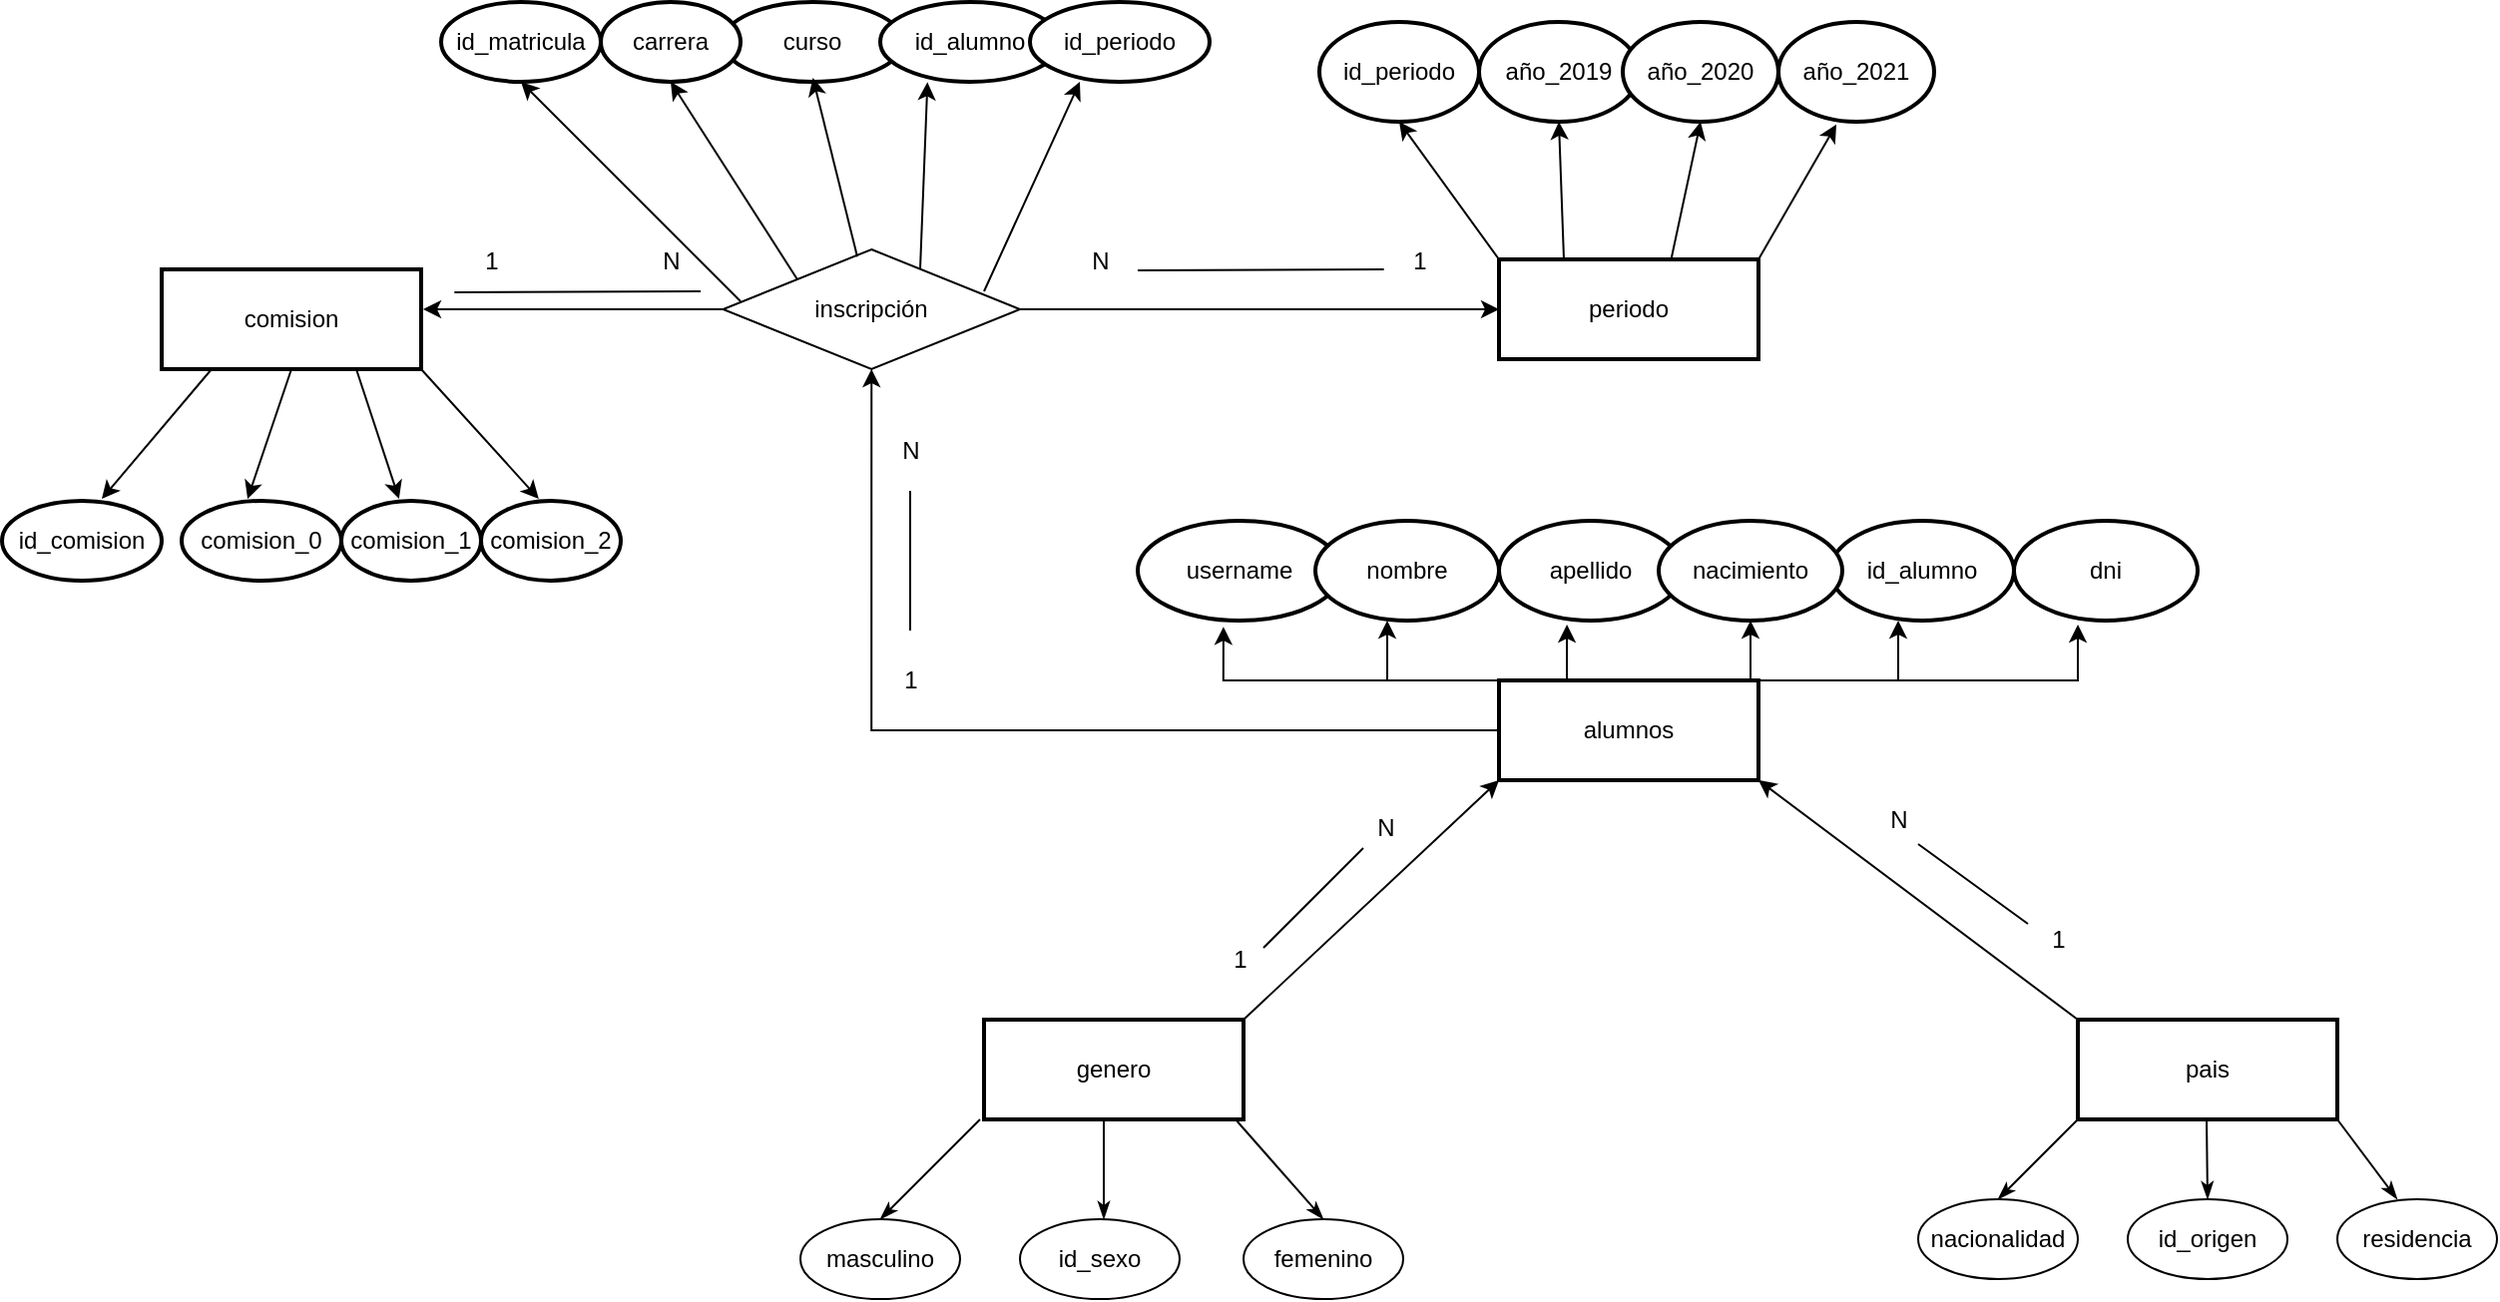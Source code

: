 <mxfile version="20.6.0" type="github">
  <diagram id="R2lEEEUBdFMjLlhIrx00" name="Page-1">
    <mxGraphModel dx="2491" dy="3411" grid="1" gridSize="10" guides="1" tooltips="1" connect="1" arrows="1" fold="1" page="1" pageScale="1" pageWidth="1100" pageHeight="850" background="#ffffff" math="0" shadow="0" extFonts="Permanent Marker^https://fonts.googleapis.com/css?family=Permanent+Marker">
      <root>
        <mxCell id="0" />
        <mxCell id="1" parent="0" />
        <mxCell id="P7RZuyyVcovGChBNpJfx-43" style="edgeStyle=orthogonalEdgeStyle;rounded=0;orthogonalLoop=1;jettySize=auto;html=1;exitX=0.25;exitY=0;exitDx=0;exitDy=0;" parent="1" source="P7RZuyyVcovGChBNpJfx-33" edge="1">
          <mxGeometry relative="1" as="geometry">
            <mxPoint x="64" y="-2060" as="targetPoint" />
            <Array as="points">
              <mxPoint x="64" y="-2030" />
            </Array>
          </mxGeometry>
        </mxCell>
        <mxCell id="P7RZuyyVcovGChBNpJfx-49" style="edgeStyle=orthogonalEdgeStyle;rounded=0;orthogonalLoop=1;jettySize=auto;html=1;exitX=1;exitY=0;exitDx=0;exitDy=0;" parent="1" source="P7RZuyyVcovGChBNpJfx-33" edge="1">
          <mxGeometry relative="1" as="geometry">
            <mxPoint x="320" y="-2060" as="targetPoint" />
            <Array as="points">
              <mxPoint x="320" y="-2030" />
            </Array>
          </mxGeometry>
        </mxCell>
        <mxCell id="P7RZuyyVcovGChBNpJfx-56" style="edgeStyle=orthogonalEdgeStyle;rounded=0;orthogonalLoop=1;jettySize=auto;html=1;exitX=1;exitY=0;exitDx=0;exitDy=0;entryX=0.348;entryY=1.04;entryDx=0;entryDy=0;entryPerimeter=0;" parent="1" source="P7RZuyyVcovGChBNpJfx-33" target="P7RZuyyVcovGChBNpJfx-57" edge="1">
          <mxGeometry relative="1" as="geometry">
            <mxPoint x="410" y="-2045" as="targetPoint" />
            <Array as="points">
              <mxPoint x="410" y="-2030" />
            </Array>
          </mxGeometry>
        </mxCell>
        <mxCell id="No7zWXWMWcnc-TDsIeM8-2" style="edgeStyle=orthogonalEdgeStyle;rounded=0;orthogonalLoop=1;jettySize=auto;html=1;entryX=0.5;entryY=1;entryDx=0;entryDy=0;" parent="1" source="P7RZuyyVcovGChBNpJfx-33" target="UTqYSlypCJ8h2DXwA_8x-15" edge="1">
          <mxGeometry relative="1" as="geometry">
            <mxPoint x="-203" y="-2186" as="targetPoint" />
          </mxGeometry>
        </mxCell>
        <mxCell id="_b9LV1kXeyYT_ge-62SJ-8" style="edgeStyle=orthogonalEdgeStyle;rounded=0;orthogonalLoop=1;jettySize=auto;html=1;exitX=1;exitY=0;exitDx=0;exitDy=0;entryX=0.5;entryY=1;entryDx=0;entryDy=0;" parent="1" source="P7RZuyyVcovGChBNpJfx-33" target="_b9LV1kXeyYT_ge-62SJ-6" edge="1">
          <mxGeometry relative="1" as="geometry" />
        </mxCell>
        <mxCell id="_b9LV1kXeyYT_ge-62SJ-12" style="edgeStyle=orthogonalEdgeStyle;rounded=0;orthogonalLoop=1;jettySize=auto;html=1;exitX=0;exitY=0;exitDx=0;exitDy=0;entryX=0.421;entryY=1.062;entryDx=0;entryDy=0;entryPerimeter=0;" parent="1" source="P7RZuyyVcovGChBNpJfx-33" target="P7RZuyyVcovGChBNpJfx-34" edge="1">
          <mxGeometry relative="1" as="geometry">
            <Array as="points">
              <mxPoint x="-18" y="-2030" />
            </Array>
          </mxGeometry>
        </mxCell>
        <mxCell id="P7RZuyyVcovGChBNpJfx-33" value="alumnos" style="rounded=0;whiteSpace=wrap;html=1;strokeWidth=2;" parent="1" vertex="1">
          <mxGeometry x="120" y="-2030" width="130" height="50" as="geometry" />
        </mxCell>
        <mxCell id="P7RZuyyVcovGChBNpJfx-34" value="username" style="ellipse;whiteSpace=wrap;html=1;strokeWidth=2;" parent="1" vertex="1">
          <mxGeometry x="-61" y="-2110" width="102" height="50" as="geometry" />
        </mxCell>
        <mxCell id="P7RZuyyVcovGChBNpJfx-39" value="nombre" style="ellipse;whiteSpace=wrap;html=1;strokeWidth=2;" parent="1" vertex="1">
          <mxGeometry x="28" y="-2110" width="92" height="50" as="geometry" />
        </mxCell>
        <mxCell id="P7RZuyyVcovGChBNpJfx-46" style="edgeStyle=orthogonalEdgeStyle;rounded=0;orthogonalLoop=1;jettySize=auto;html=1;entryX=0.37;entryY=1.04;entryDx=0;entryDy=0;entryPerimeter=0;" parent="1" target="P7RZuyyVcovGChBNpJfx-47" edge="1">
          <mxGeometry relative="1" as="geometry">
            <mxPoint x="244" y="-2030" as="sourcePoint" />
          </mxGeometry>
        </mxCell>
        <mxCell id="P7RZuyyVcovGChBNpJfx-47" value="apellido" style="ellipse;whiteSpace=wrap;html=1;strokeWidth=2;" parent="1" vertex="1">
          <mxGeometry x="120" y="-2110" width="92" height="50" as="geometry" />
        </mxCell>
        <mxCell id="P7RZuyyVcovGChBNpJfx-51" value="id_alumno" style="ellipse;whiteSpace=wrap;html=1;strokeWidth=2;" parent="1" vertex="1">
          <mxGeometry x="286" y="-2110" width="92" height="50" as="geometry" />
        </mxCell>
        <mxCell id="P7RZuyyVcovGChBNpJfx-57" value="dni" style="ellipse;whiteSpace=wrap;html=1;strokeWidth=2;" parent="1" vertex="1">
          <mxGeometry x="378" y="-2110" width="92" height="50" as="geometry" />
        </mxCell>
        <mxCell id="rtn4qF55fu9jI-2fw3Xw-1" value="pais" style="rounded=0;whiteSpace=wrap;html=1;strokeWidth=2;" parent="1" vertex="1">
          <mxGeometry x="410" y="-1860" width="130" height="50" as="geometry" />
        </mxCell>
        <mxCell id="rtn4qF55fu9jI-2fw3Xw-3" value="genero" style="rounded=0;whiteSpace=wrap;html=1;strokeWidth=2;" parent="1" vertex="1">
          <mxGeometry x="-138" y="-1860" width="130" height="50" as="geometry" />
        </mxCell>
        <mxCell id="rtn4qF55fu9jI-2fw3Xw-7" value="" style="endArrow=none;html=1;rounded=0;startArrow=classicThin;startFill=1;" parent="1" edge="1">
          <mxGeometry width="50" height="50" relative="1" as="geometry">
            <mxPoint x="-190" y="-1760" as="sourcePoint" />
            <mxPoint x="-140" y="-1810" as="targetPoint" />
          </mxGeometry>
        </mxCell>
        <mxCell id="rtn4qF55fu9jI-2fw3Xw-8" value="masculino" style="ellipse;whiteSpace=wrap;html=1;" parent="1" vertex="1">
          <mxGeometry x="-230" y="-1760" width="80" height="40" as="geometry" />
        </mxCell>
        <mxCell id="rtn4qF55fu9jI-2fw3Xw-9" value="femenino" style="ellipse;whiteSpace=wrap;html=1;" parent="1" vertex="1">
          <mxGeometry x="-8" y="-1760" width="80" height="40" as="geometry" />
        </mxCell>
        <mxCell id="rtn4qF55fu9jI-2fw3Xw-10" value="" style="endArrow=none;html=1;rounded=0;startArrow=classicThin;startFill=1;exitX=0.5;exitY=0;exitDx=0;exitDy=0;" parent="1" source="rtn4qF55fu9jI-2fw3Xw-9" edge="1">
          <mxGeometry width="50" height="50" relative="1" as="geometry">
            <mxPoint x="42" y="-1764" as="sourcePoint" />
            <mxPoint x="-12" y="-1810" as="targetPoint" />
          </mxGeometry>
        </mxCell>
        <mxCell id="rtn4qF55fu9jI-2fw3Xw-14" value="" style="endArrow=none;html=1;rounded=0;startArrow=classicThin;startFill=1;" parent="1" edge="1">
          <mxGeometry width="50" height="50" relative="1" as="geometry">
            <mxPoint x="-78" y="-1760" as="sourcePoint" />
            <mxPoint x="-78" y="-1810" as="targetPoint" />
          </mxGeometry>
        </mxCell>
        <mxCell id="rtn4qF55fu9jI-2fw3Xw-15" value="id_sexo" style="ellipse;whiteSpace=wrap;html=1;" parent="1" vertex="1">
          <mxGeometry x="-120" y="-1760" width="80" height="40" as="geometry" />
        </mxCell>
        <mxCell id="rtn4qF55fu9jI-2fw3Xw-16" value="" style="endArrow=none;html=1;rounded=0;startArrow=classicThin;startFill=1;" parent="1" edge="1">
          <mxGeometry width="50" height="50" relative="1" as="geometry">
            <mxPoint x="475" y="-1770" as="sourcePoint" />
            <mxPoint x="474.5" y="-1810" as="targetPoint" />
          </mxGeometry>
        </mxCell>
        <mxCell id="rtn4qF55fu9jI-2fw3Xw-18" value="id_origen" style="ellipse;whiteSpace=wrap;html=1;" parent="1" vertex="1">
          <mxGeometry x="435" y="-1770" width="80" height="40" as="geometry" />
        </mxCell>
        <mxCell id="rtn4qF55fu9jI-2fw3Xw-19" value="" style="endArrow=none;html=1;rounded=0;startArrow=classicThin;startFill=1;" parent="1" edge="1">
          <mxGeometry width="50" height="50" relative="1" as="geometry">
            <mxPoint x="370" y="-1770" as="sourcePoint" />
            <mxPoint x="410" y="-1810" as="targetPoint" />
          </mxGeometry>
        </mxCell>
        <mxCell id="rtn4qF55fu9jI-2fw3Xw-20" value="nacionalidad" style="ellipse;whiteSpace=wrap;html=1;" parent="1" vertex="1">
          <mxGeometry x="330" y="-1770" width="80" height="40" as="geometry" />
        </mxCell>
        <mxCell id="rtn4qF55fu9jI-2fw3Xw-21" value="" style="endArrow=none;html=1;rounded=0;startArrow=classicThin;startFill=1;" parent="1" edge="1">
          <mxGeometry width="50" height="50" relative="1" as="geometry">
            <mxPoint x="570" y="-1770" as="sourcePoint" />
            <mxPoint x="540" y="-1810" as="targetPoint" />
          </mxGeometry>
        </mxCell>
        <mxCell id="rtn4qF55fu9jI-2fw3Xw-22" value="residencia" style="ellipse;whiteSpace=wrap;html=1;" parent="1" vertex="1">
          <mxGeometry x="540" y="-1770" width="80" height="40" as="geometry" />
        </mxCell>
        <mxCell id="a0SRRGbEDtVltzsN9R0g-1" value="" style="endArrow=classic;html=1;rounded=0;entryX=0;entryY=1;entryDx=0;entryDy=0;exitX=1;exitY=0;exitDx=0;exitDy=0;" parent="1" source="rtn4qF55fu9jI-2fw3Xw-3" target="P7RZuyyVcovGChBNpJfx-33" edge="1">
          <mxGeometry width="50" height="50" relative="1" as="geometry">
            <mxPoint x="20" y="-1860" as="sourcePoint" />
            <mxPoint x="70" y="-1910" as="targetPoint" />
          </mxGeometry>
        </mxCell>
        <mxCell id="a0SRRGbEDtVltzsN9R0g-2" value="" style="endArrow=classic;html=1;rounded=0;entryX=1;entryY=1;entryDx=0;entryDy=0;" parent="1" target="P7RZuyyVcovGChBNpJfx-33" edge="1">
          <mxGeometry width="50" height="50" relative="1" as="geometry">
            <mxPoint x="410" y="-1860" as="sourcePoint" />
            <mxPoint x="510" y="-1980" as="targetPoint" />
          </mxGeometry>
        </mxCell>
        <mxCell id="a0SRRGbEDtVltzsN9R0g-4" value="" style="endArrow=none;html=1;rounded=0;" parent="1" edge="1">
          <mxGeometry width="50" height="50" relative="1" as="geometry">
            <mxPoint x="2" y="-1896" as="sourcePoint" />
            <mxPoint x="52" y="-1946" as="targetPoint" />
          </mxGeometry>
        </mxCell>
        <mxCell id="a0SRRGbEDtVltzsN9R0g-6" value="" style="endArrow=none;html=1;rounded=0;" parent="1" edge="1">
          <mxGeometry width="50" height="50" relative="1" as="geometry">
            <mxPoint x="330" y="-1948" as="sourcePoint" />
            <mxPoint x="385" y="-1908" as="targetPoint" />
          </mxGeometry>
        </mxCell>
        <mxCell id="a0SRRGbEDtVltzsN9R0g-7" value="1" style="text;html=1;align=center;verticalAlign=middle;resizable=0;points=[];autosize=1;strokeColor=none;fillColor=none;" parent="1" vertex="1">
          <mxGeometry x="-25" y="-1905" width="30" height="30" as="geometry" />
        </mxCell>
        <mxCell id="a0SRRGbEDtVltzsN9R0g-8" value="N" style="text;html=1;align=center;verticalAlign=middle;resizable=0;points=[];autosize=1;strokeColor=none;fillColor=none;" parent="1" vertex="1">
          <mxGeometry x="48" y="-1971" width="30" height="30" as="geometry" />
        </mxCell>
        <mxCell id="a0SRRGbEDtVltzsN9R0g-9" value="1" style="text;html=1;align=center;verticalAlign=middle;resizable=0;points=[];autosize=1;strokeColor=none;fillColor=none;" parent="1" vertex="1">
          <mxGeometry x="385" y="-1915" width="30" height="30" as="geometry" />
        </mxCell>
        <mxCell id="a0SRRGbEDtVltzsN9R0g-10" value="N" style="text;html=1;align=center;verticalAlign=middle;resizable=0;points=[];autosize=1;strokeColor=none;fillColor=none;" parent="1" vertex="1">
          <mxGeometry x="305" y="-1975" width="30" height="30" as="geometry" />
        </mxCell>
        <mxCell id="qSFf1d8sSwgzxAx7nHoN-9" value="año_2019" style="ellipse;whiteSpace=wrap;html=1;strokeWidth=2;" parent="1" vertex="1">
          <mxGeometry x="110" y="-2360" width="80" height="50" as="geometry" />
        </mxCell>
        <mxCell id="qSFf1d8sSwgzxAx7nHoN-11" value="año_2020" style="ellipse;whiteSpace=wrap;html=1;strokeWidth=2;" parent="1" vertex="1">
          <mxGeometry x="182" y="-2360" width="78" height="50" as="geometry" />
        </mxCell>
        <mxCell id="qSFf1d8sSwgzxAx7nHoN-13" value="año_2021" style="ellipse;whiteSpace=wrap;html=1;strokeWidth=2;" parent="1" vertex="1">
          <mxGeometry x="260" y="-2360" width="78" height="50" as="geometry" />
        </mxCell>
        <mxCell id="qSFf1d8sSwgzxAx7nHoN-18" value="id_periodo" style="ellipse;whiteSpace=wrap;html=1;strokeWidth=2;" parent="1" vertex="1">
          <mxGeometry x="30" y="-2360" width="80" height="50" as="geometry" />
        </mxCell>
        <mxCell id="UTqYSlypCJ8h2DXwA_8x-11" style="edgeStyle=orthogonalEdgeStyle;rounded=0;orthogonalLoop=1;jettySize=auto;html=1;exitX=0;exitY=0.5;exitDx=0;exitDy=0;fontSize=12;" parent="1" edge="1">
          <mxGeometry relative="1" as="geometry">
            <mxPoint x="-267" y="-2216" as="sourcePoint" />
            <mxPoint x="-419" y="-2216" as="targetPoint" />
          </mxGeometry>
        </mxCell>
        <mxCell id="UTqYSlypCJ8h2DXwA_8x-4" value="id_matricula" style="ellipse;whiteSpace=wrap;html=1;strokeWidth=2;" parent="1" vertex="1">
          <mxGeometry x="-410" y="-2370" width="80" height="40" as="geometry" />
        </mxCell>
        <mxCell id="UTqYSlypCJ8h2DXwA_8x-6" value="curso" style="ellipse;whiteSpace=wrap;html=1;strokeWidth=2;" parent="1" vertex="1">
          <mxGeometry x="-268.75" y="-2370" width="90" height="40" as="geometry" />
        </mxCell>
        <mxCell id="UTqYSlypCJ8h2DXwA_8x-10" value="comision" style="rounded=0;whiteSpace=wrap;html=1;strokeWidth=2;fontSize=12;" parent="1" vertex="1">
          <mxGeometry x="-550" y="-2236" width="130" height="50" as="geometry" />
        </mxCell>
        <mxCell id="UTqYSlypCJ8h2DXwA_8x-12" value="carrera" style="ellipse;whiteSpace=wrap;html=1;strokeWidth=2;" parent="1" vertex="1">
          <mxGeometry x="-330" y="-2370" width="70" height="40" as="geometry" />
        </mxCell>
        <mxCell id="rUDQ77Y2c_F6qErk-yst-13" style="edgeStyle=orthogonalEdgeStyle;rounded=0;orthogonalLoop=1;jettySize=auto;html=1;exitX=1;exitY=0.5;exitDx=0;exitDy=0;entryX=0;entryY=0.5;entryDx=0;entryDy=0;" edge="1" parent="1" source="UTqYSlypCJ8h2DXwA_8x-15" target="rUDQ77Y2c_F6qErk-yst-12">
          <mxGeometry relative="1" as="geometry" />
        </mxCell>
        <mxCell id="UTqYSlypCJ8h2DXwA_8x-15" value="inscripción" style="rhombus;whiteSpace=wrap;html=1;" parent="1" vertex="1">
          <mxGeometry x="-268.75" y="-2246" width="148.75" height="60" as="geometry" />
        </mxCell>
        <mxCell id="UTqYSlypCJ8h2DXwA_8x-17" value="" style="endArrow=classic;html=1;rounded=0;fontSize=12;entryX=0.5;entryY=1;entryDx=0;entryDy=0;exitX=0;exitY=0;exitDx=0;exitDy=0;" parent="1" source="UTqYSlypCJ8h2DXwA_8x-15" target="UTqYSlypCJ8h2DXwA_8x-12" edge="1">
          <mxGeometry width="50" height="50" relative="1" as="geometry">
            <mxPoint x="-269.37" y="-2210" as="sourcePoint" />
            <mxPoint x="-219.37" y="-2260" as="targetPoint" />
          </mxGeometry>
        </mxCell>
        <mxCell id="UTqYSlypCJ8h2DXwA_8x-19" value="" style="endArrow=classic;html=1;rounded=0;fontSize=12;entryX=0.5;entryY=1;entryDx=0;entryDy=0;" parent="1" target="UTqYSlypCJ8h2DXwA_8x-4" edge="1">
          <mxGeometry width="50" height="50" relative="1" as="geometry">
            <mxPoint x="-260" y="-2220" as="sourcePoint" />
            <mxPoint x="-340" y="-2266" as="targetPoint" />
          </mxGeometry>
        </mxCell>
        <mxCell id="UTqYSlypCJ8h2DXwA_8x-25" value="" style="endArrow=classic;html=1;rounded=0;fontSize=12;entryX=0.625;entryY=-0.025;entryDx=0;entryDy=0;entryPerimeter=0;" parent="1" target="UTqYSlypCJ8h2DXwA_8x-26" edge="1">
          <mxGeometry width="50" height="50" relative="1" as="geometry">
            <mxPoint x="-525" y="-2186" as="sourcePoint" />
            <mxPoint x="-530" y="-2120" as="targetPoint" />
          </mxGeometry>
        </mxCell>
        <mxCell id="UTqYSlypCJ8h2DXwA_8x-26" value="id_comision" style="ellipse;whiteSpace=wrap;html=1;strokeWidth=2;" parent="1" vertex="1">
          <mxGeometry x="-630" y="-2120" width="80" height="40" as="geometry" />
        </mxCell>
        <mxCell id="UTqYSlypCJ8h2DXwA_8x-27" value="" style="endArrow=classic;html=1;rounded=0;fontSize=12;entryX=0.413;entryY=-0.025;entryDx=0;entryDy=0;entryPerimeter=0;exitX=0.5;exitY=1;exitDx=0;exitDy=0;" parent="1" source="UTqYSlypCJ8h2DXwA_8x-10" target="UTqYSlypCJ8h2DXwA_8x-28" edge="1">
          <mxGeometry width="50" height="50" relative="1" as="geometry">
            <mxPoint x="-462.5" y="-2186" as="sourcePoint" />
            <mxPoint x="-457.5" y="-2116" as="targetPoint" />
          </mxGeometry>
        </mxCell>
        <mxCell id="UTqYSlypCJ8h2DXwA_8x-28" value="comision_0" style="ellipse;whiteSpace=wrap;html=1;strokeWidth=2;" parent="1" vertex="1">
          <mxGeometry x="-540" y="-2120" width="80" height="40" as="geometry" />
        </mxCell>
        <mxCell id="UTqYSlypCJ8h2DXwA_8x-29" value="" style="endArrow=classic;html=1;rounded=0;fontSize=12;entryX=0.413;entryY=-0.025;entryDx=0;entryDy=0;entryPerimeter=0;exitX=0.75;exitY=1;exitDx=0;exitDy=0;" parent="1" source="UTqYSlypCJ8h2DXwA_8x-10" target="UTqYSlypCJ8h2DXwA_8x-30" edge="1">
          <mxGeometry width="50" height="50" relative="1" as="geometry">
            <mxPoint x="-420" y="-2180" as="sourcePoint" />
            <mxPoint x="-447.5" y="-2106" as="targetPoint" />
          </mxGeometry>
        </mxCell>
        <mxCell id="UTqYSlypCJ8h2DXwA_8x-30" value="comision_1&lt;br&gt;" style="ellipse;whiteSpace=wrap;html=1;strokeWidth=2;" parent="1" vertex="1">
          <mxGeometry x="-460" y="-2120" width="70" height="40" as="geometry" />
        </mxCell>
        <mxCell id="UTqYSlypCJ8h2DXwA_8x-31" value="" style="endArrow=classic;html=1;rounded=0;fontSize=12;entryX=0.413;entryY=-0.025;entryDx=0;entryDy=0;entryPerimeter=0;exitX=1;exitY=1;exitDx=0;exitDy=0;" parent="1" source="UTqYSlypCJ8h2DXwA_8x-10" target="UTqYSlypCJ8h2DXwA_8x-32" edge="1">
          <mxGeometry width="50" height="50" relative="1" as="geometry">
            <mxPoint x="-442.5" y="-2166" as="sourcePoint" />
            <mxPoint x="-437.5" y="-2096" as="targetPoint" />
          </mxGeometry>
        </mxCell>
        <mxCell id="UTqYSlypCJ8h2DXwA_8x-32" value="comision_2" style="ellipse;whiteSpace=wrap;html=1;strokeWidth=2;" parent="1" vertex="1">
          <mxGeometry x="-390" y="-2120" width="70" height="40" as="geometry" />
        </mxCell>
        <mxCell id="UTqYSlypCJ8h2DXwA_8x-48" value="" style="endArrow=none;html=1;rounded=0;" parent="1" edge="1">
          <mxGeometry width="50" height="50" relative="1" as="geometry">
            <mxPoint x="-175" y="-2055" as="sourcePoint" />
            <mxPoint x="-175" y="-2125" as="targetPoint" />
          </mxGeometry>
        </mxCell>
        <mxCell id="UTqYSlypCJ8h2DXwA_8x-49" value="N" style="text;html=1;align=center;verticalAlign=middle;resizable=0;points=[];autosize=1;strokeColor=none;fillColor=none;" parent="1" vertex="1">
          <mxGeometry x="-190" y="-2160" width="30" height="30" as="geometry" />
        </mxCell>
        <mxCell id="UTqYSlypCJ8h2DXwA_8x-50" value="1" style="text;html=1;align=center;verticalAlign=middle;resizable=0;points=[];autosize=1;strokeColor=none;fillColor=none;" parent="1" vertex="1">
          <mxGeometry x="-190" y="-2045" width="30" height="30" as="geometry" />
        </mxCell>
        <mxCell id="UTqYSlypCJ8h2DXwA_8x-54" value="" style="endArrow=none;html=1;rounded=0;fontSize=12;exitX=-0.111;exitY=1.017;exitDx=0;exitDy=0;exitPerimeter=0;" parent="1" source="UTqYSlypCJ8h2DXwA_8x-55" edge="1">
          <mxGeometry width="50" height="50" relative="1" as="geometry">
            <mxPoint x="-390" y="-2225.42" as="sourcePoint" />
            <mxPoint x="-280" y="-2225" as="targetPoint" />
          </mxGeometry>
        </mxCell>
        <mxCell id="UTqYSlypCJ8h2DXwA_8x-55" value="1" style="text;html=1;align=center;verticalAlign=middle;resizable=0;points=[];autosize=1;strokeColor=none;fillColor=none;fontSize=12;" parent="1" vertex="1">
          <mxGeometry x="-400" y="-2255" width="30" height="30" as="geometry" />
        </mxCell>
        <mxCell id="UTqYSlypCJ8h2DXwA_8x-56" value="N" style="text;html=1;align=center;verticalAlign=middle;resizable=0;points=[];autosize=1;strokeColor=none;fillColor=none;fontSize=12;" parent="1" vertex="1">
          <mxGeometry x="-310" y="-2255" width="30" height="30" as="geometry" />
        </mxCell>
        <mxCell id="_b9LV1kXeyYT_ge-62SJ-6" value="nacimiento" style="ellipse;whiteSpace=wrap;html=1;strokeWidth=2;" parent="1" vertex="1">
          <mxGeometry x="200" y="-2110" width="92" height="50" as="geometry" />
        </mxCell>
        <mxCell id="rUDQ77Y2c_F6qErk-yst-8" value="" style="endArrow=classic;html=1;rounded=0;entryX=0.263;entryY=1.004;entryDx=0;entryDy=0;entryPerimeter=0;" edge="1" parent="1" target="rUDQ77Y2c_F6qErk-yst-9">
          <mxGeometry width="50" height="50" relative="1" as="geometry">
            <mxPoint x="-170" y="-2236" as="sourcePoint" />
            <mxPoint x="-120" y="-2340" as="targetPoint" />
          </mxGeometry>
        </mxCell>
        <mxCell id="rUDQ77Y2c_F6qErk-yst-9" value="id_alumno" style="ellipse;whiteSpace=wrap;html=1;strokeWidth=2;" vertex="1" parent="1">
          <mxGeometry x="-190" y="-2370" width="90" height="40" as="geometry" />
        </mxCell>
        <mxCell id="rUDQ77Y2c_F6qErk-yst-12" value="periodo" style="rounded=0;whiteSpace=wrap;html=1;strokeWidth=2;" vertex="1" parent="1">
          <mxGeometry x="120" y="-2241" width="130" height="50" as="geometry" />
        </mxCell>
        <mxCell id="rUDQ77Y2c_F6qErk-yst-20" value="" style="endArrow=classic;html=1;rounded=0;entryX=0.5;entryY=1;entryDx=0;entryDy=0;" edge="1" parent="1" target="qSFf1d8sSwgzxAx7nHoN-18">
          <mxGeometry width="50" height="50" relative="1" as="geometry">
            <mxPoint x="120" y="-2241" as="sourcePoint" />
            <mxPoint x="170" y="-2291" as="targetPoint" />
          </mxGeometry>
        </mxCell>
        <mxCell id="rUDQ77Y2c_F6qErk-yst-21" value="" style="endArrow=classic;html=1;rounded=0;entryX=0.5;entryY=1;entryDx=0;entryDy=0;exitX=0.25;exitY=0;exitDx=0;exitDy=0;" edge="1" parent="1" source="rUDQ77Y2c_F6qErk-yst-12" target="qSFf1d8sSwgzxAx7nHoN-9">
          <mxGeometry width="50" height="50" relative="1" as="geometry">
            <mxPoint x="170" y="-2241" as="sourcePoint" />
            <mxPoint x="120" y="-2310" as="targetPoint" />
          </mxGeometry>
        </mxCell>
        <mxCell id="rUDQ77Y2c_F6qErk-yst-22" value="" style="endArrow=classic;html=1;rounded=0;entryX=0.5;entryY=1;entryDx=0;entryDy=0;exitX=0.25;exitY=0;exitDx=0;exitDy=0;" edge="1" parent="1" target="qSFf1d8sSwgzxAx7nHoN-11">
          <mxGeometry width="50" height="50" relative="1" as="geometry">
            <mxPoint x="206.25" y="-2241" as="sourcePoint" />
            <mxPoint x="203.75" y="-2310" as="targetPoint" />
          </mxGeometry>
        </mxCell>
        <mxCell id="rUDQ77Y2c_F6qErk-yst-23" value="" style="endArrow=classic;html=1;rounded=0;entryX=0.372;entryY=1.027;entryDx=0;entryDy=0;exitX=0.25;exitY=0;exitDx=0;exitDy=0;entryPerimeter=0;" edge="1" parent="1" target="qSFf1d8sSwgzxAx7nHoN-13">
          <mxGeometry width="50" height="50" relative="1" as="geometry">
            <mxPoint x="250" y="-2241" as="sourcePoint" />
            <mxPoint x="264.75" y="-2310" as="targetPoint" />
          </mxGeometry>
        </mxCell>
        <mxCell id="rUDQ77Y2c_F6qErk-yst-26" style="edgeStyle=orthogonalEdgeStyle;rounded=0;orthogonalLoop=1;jettySize=auto;html=1;exitX=0.5;exitY=1;exitDx=0;exitDy=0;" edge="1" parent="1" source="rUDQ77Y2c_F6qErk-yst-9" target="rUDQ77Y2c_F6qErk-yst-9">
          <mxGeometry relative="1" as="geometry" />
        </mxCell>
        <mxCell id="rUDQ77Y2c_F6qErk-yst-27" value="" style="endArrow=classic;html=1;rounded=0;entryX=0.5;entryY=1;entryDx=0;entryDy=0;exitX=0.452;exitY=0.093;exitDx=0;exitDy=0;exitPerimeter=0;" edge="1" parent="1">
          <mxGeometry width="50" height="50" relative="1" as="geometry">
            <mxPoint x="-201.515" y="-2242.42" as="sourcePoint" />
            <mxPoint x="-223.75" y="-2332" as="targetPoint" />
          </mxGeometry>
        </mxCell>
        <mxCell id="rUDQ77Y2c_F6qErk-yst-28" value="" style="endArrow=classic;html=1;rounded=0;" edge="1" parent="1">
          <mxGeometry width="50" height="50" relative="1" as="geometry">
            <mxPoint x="-138" y="-2225" as="sourcePoint" />
            <mxPoint x="-90" y="-2330" as="targetPoint" />
          </mxGeometry>
        </mxCell>
        <mxCell id="rUDQ77Y2c_F6qErk-yst-29" value="id_periodo" style="ellipse;whiteSpace=wrap;html=1;strokeWidth=2;" vertex="1" parent="1">
          <mxGeometry x="-115" y="-2370" width="90" height="40" as="geometry" />
        </mxCell>
        <mxCell id="rUDQ77Y2c_F6qErk-yst-31" value="" style="endArrow=none;html=1;rounded=0;fontSize=12;exitX=-0.111;exitY=1.017;exitDx=0;exitDy=0;exitPerimeter=0;" edge="1" parent="1">
          <mxGeometry width="50" height="50" relative="1" as="geometry">
            <mxPoint x="-61.0" y="-2235.49" as="sourcePoint" />
            <mxPoint x="62.33" y="-2236" as="targetPoint" />
          </mxGeometry>
        </mxCell>
        <mxCell id="rUDQ77Y2c_F6qErk-yst-32" value="1" style="text;html=1;align=center;verticalAlign=middle;resizable=0;points=[];autosize=1;strokeColor=none;fillColor=none;" vertex="1" parent="1">
          <mxGeometry x="65" y="-2255" width="30" height="30" as="geometry" />
        </mxCell>
        <mxCell id="rUDQ77Y2c_F6qErk-yst-33" value="N" style="text;html=1;align=center;verticalAlign=middle;resizable=0;points=[];autosize=1;strokeColor=none;fillColor=none;" vertex="1" parent="1">
          <mxGeometry x="-95" y="-2255" width="30" height="30" as="geometry" />
        </mxCell>
      </root>
    </mxGraphModel>
  </diagram>
</mxfile>
